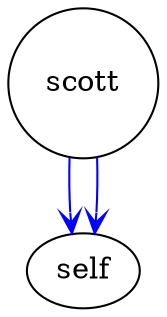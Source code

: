 digraph outcome_scott_self { 
 K=0.6 
 "scott" -> { "self" } [color="blue", arrowhead="vee", penwidth=1, href="#188"]; 
 "scott" -> { "self" } [color="blue", arrowhead="vee", penwidth=1, href="#258"]; 
 "scott" [shape="circle", fixedsize="true", height=1, width=1, style="filled", fillcolor="white", href="#scott"]; 
 "scott" [shape="circle", fixedsize="true", height=1, width=1, style="filled", fillcolor="white", href="#scott"]; 

}